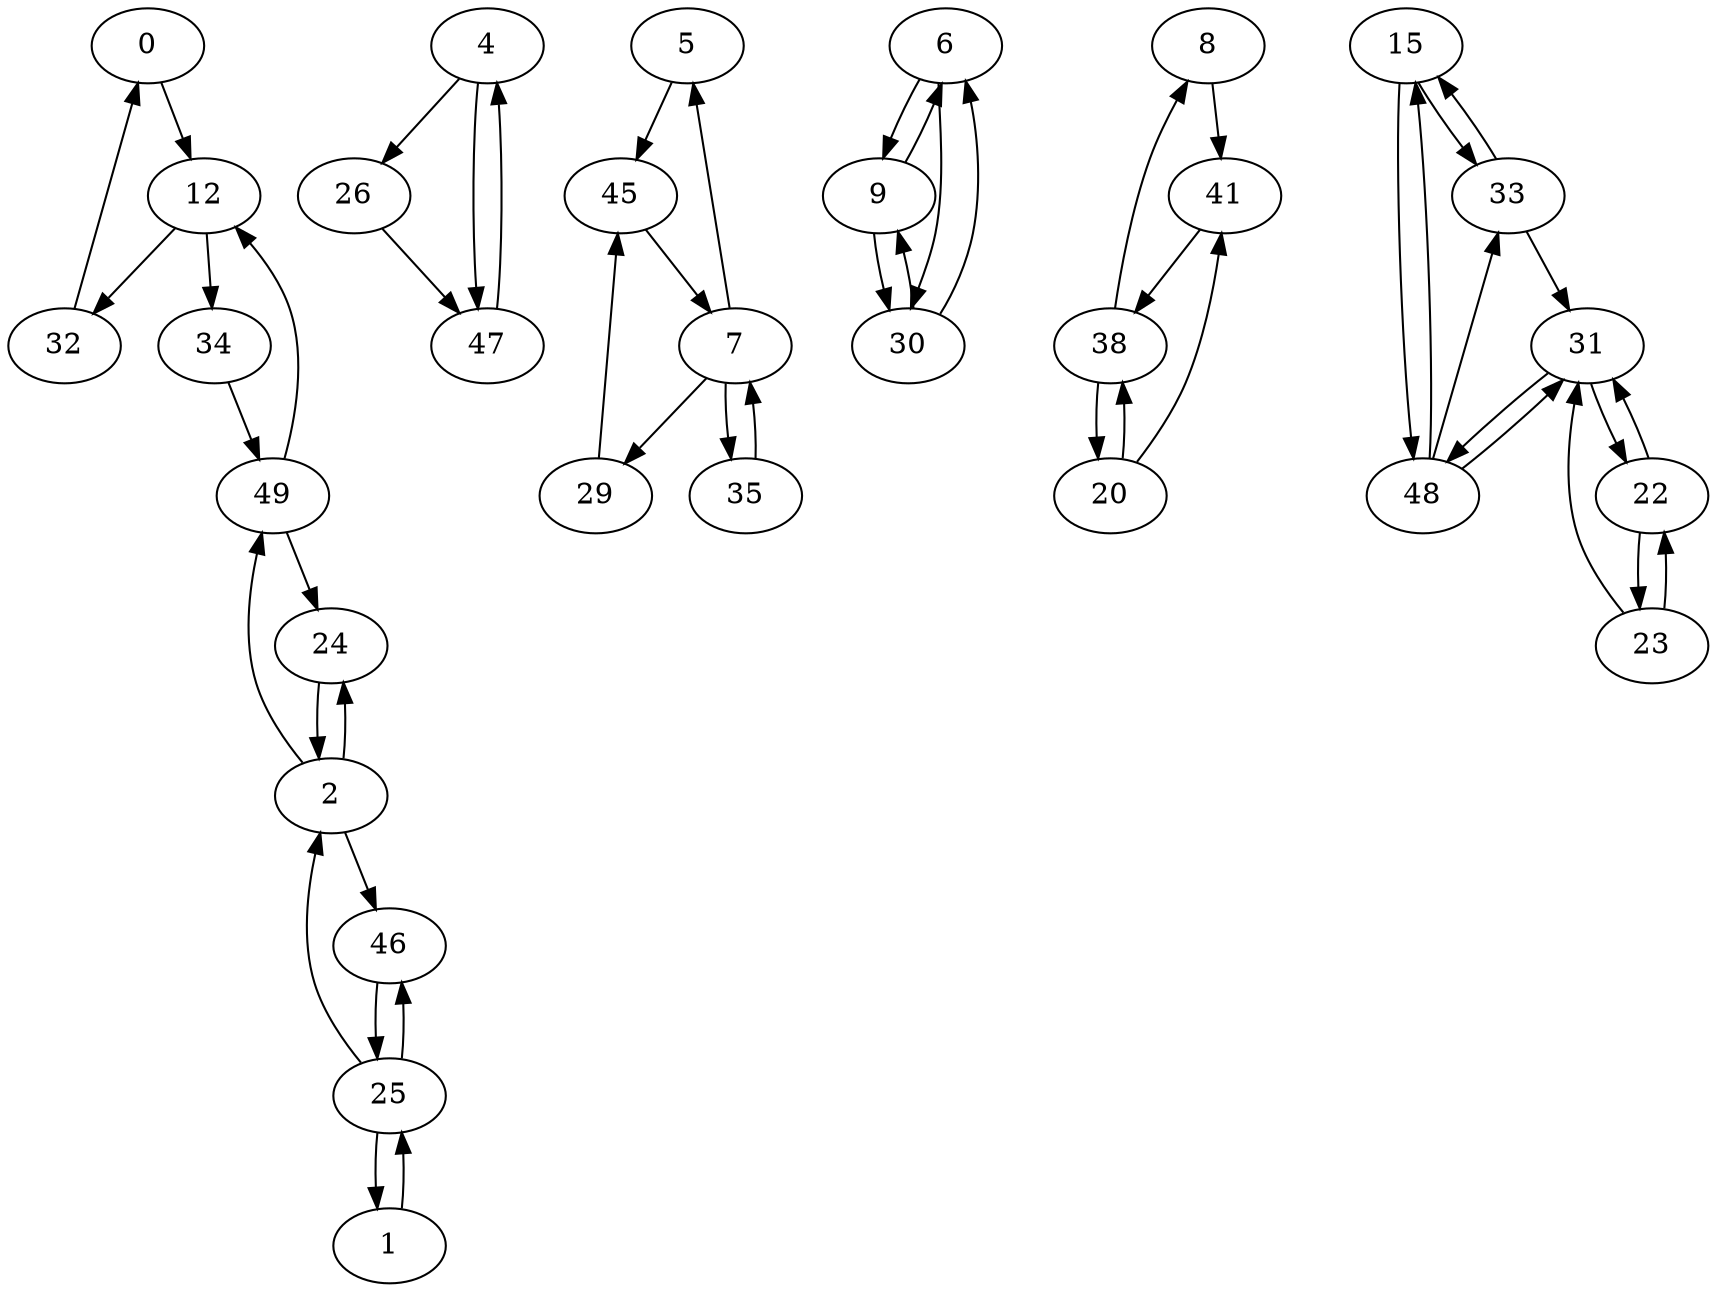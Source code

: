 digraph G {
  0 -> 12;
  1 -> 25;
  2 -> 24;
  2 -> 46;
  2 -> 49;
  4 -> 26;
  4 -> 47;
  5 -> 45;
  6 -> 9;
  6 -> 30;
  7 -> 5;
  7 -> 29;
  7 -> 35;
  8 -> 41;
  9 -> 6;
  9 -> 30;
  12 -> 32;
  12 -> 34;
  15 -> 33;
  15 -> 48;
  20 -> 38;
  20 -> 41;
  22 -> 23;
  22 -> 31;
  23 -> 22;
  23 -> 31;
  24 -> 2;
  25 -> 1;
  25 -> 2;
  25 -> 46;
  26 -> 47;
  29 -> 45;
  30 -> 6;
  30 -> 9;
  31 -> 22;
  31 -> 48;
  32 -> 0;
  33 -> 15;
  33 -> 31;
  34 -> 49;
  35 -> 7;
  38 -> 8;
  38 -> 20;
  41 -> 38;
  45 -> 7;
  46 -> 25;
  47 -> 4;
  48 -> 15;
  48 -> 31;
  48 -> 33;
  49 -> 12;
  49 -> 24;
}